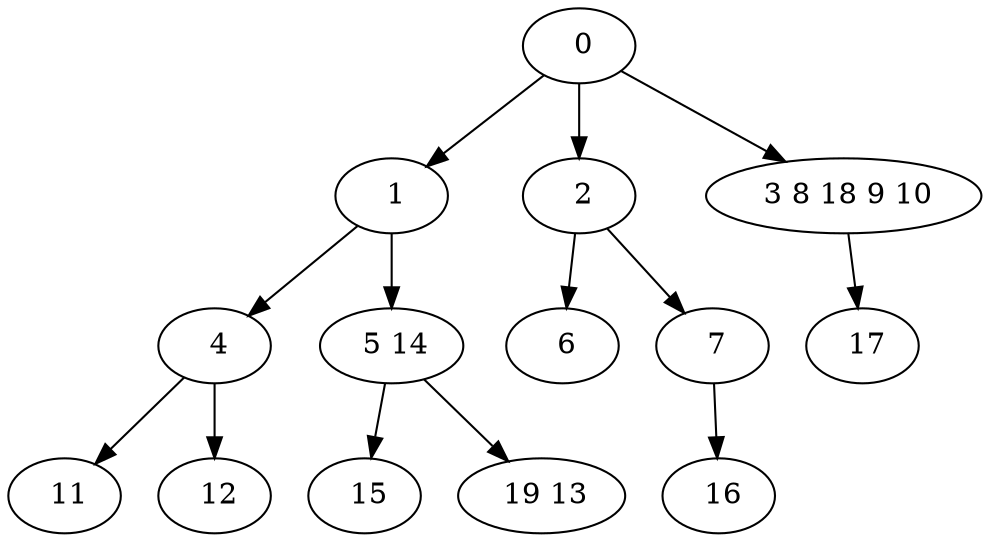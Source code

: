 digraph mytree {
" 0" -> " 1";
" 0" -> " 2";
" 0" -> " 3 8 18 9 10";
" 1" -> " 4";
" 1" -> " 5 14";
" 2" -> " 6";
" 2" -> " 7";
" 3 8 18 9 10" -> " 17";
" 4" -> " 11";
" 4" -> " 12";
" 5 14" -> " 15";
" 5 14" -> " 19 13";
" 6";
" 7" -> " 16";
" 11";
" 12";
" 16";
" 15";
" 19 13";
" 17";
}
